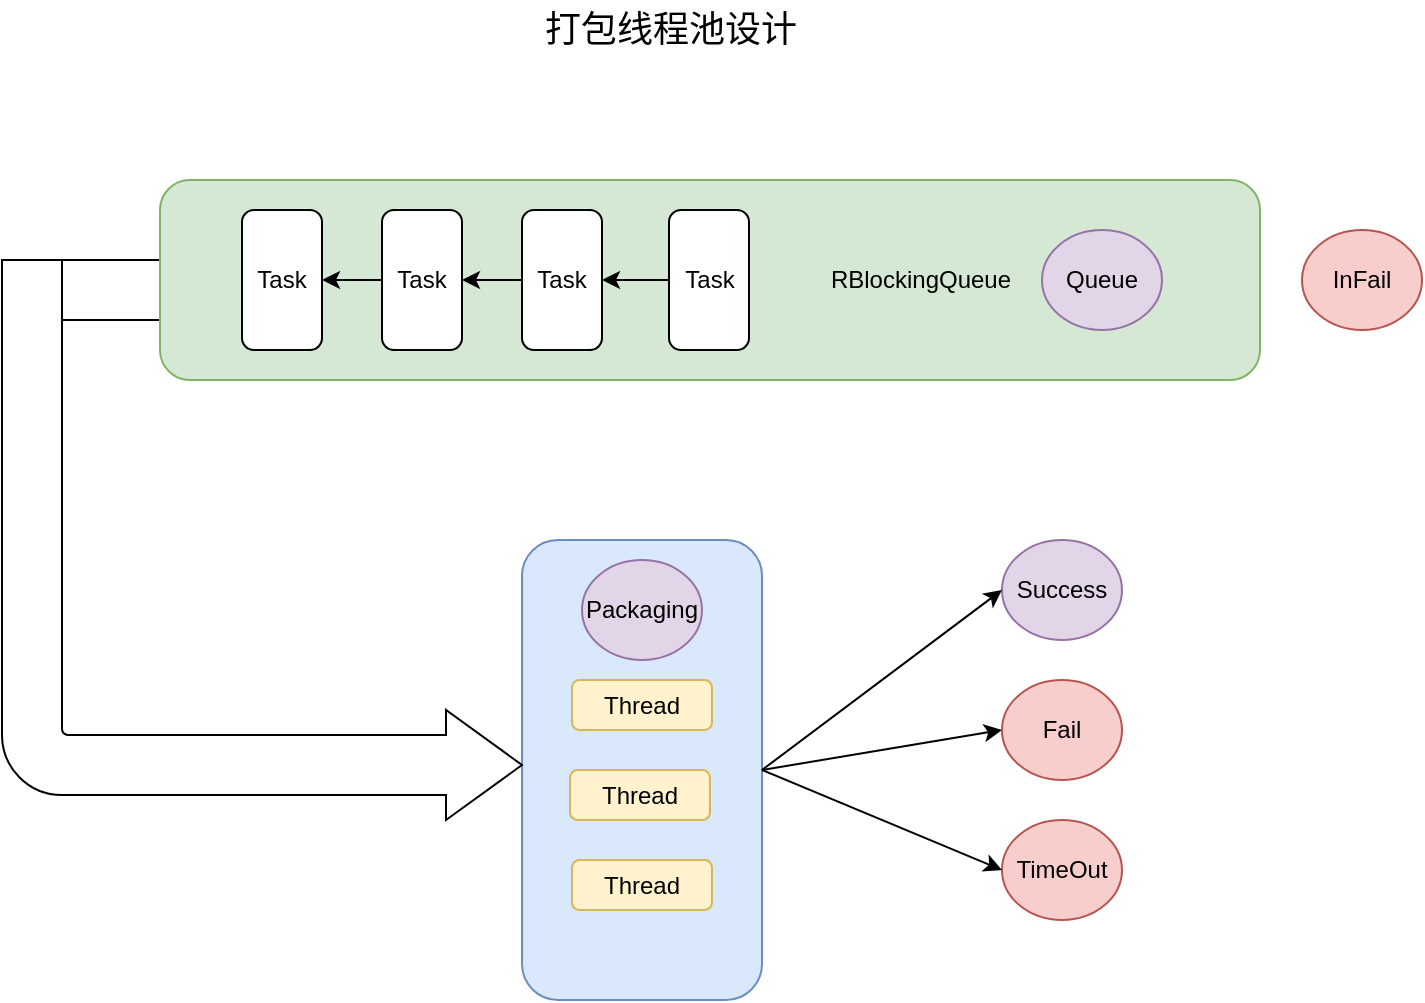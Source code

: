 <mxfile version="14.7.6" type="github" pages="3">
  <diagram id="WXttNHrkhx1nnGVsF4Nc" name="打包线程池设计">
    <mxGraphModel dx="1426" dy="946" grid="1" gridSize="10" guides="1" tooltips="1" connect="1" arrows="1" fold="1" page="1" pageScale="1" pageWidth="827" pageHeight="1169" math="0" shadow="0">
      <root>
        <mxCell id="0" />
        <mxCell id="1" parent="0" />
        <mxCell id="1fOs09JKboJRAiU0__4v-41" value="" style="shape=corner;whiteSpace=wrap;html=1;shadow=0;sketch=0;fillColor=#ffffff;gradientColor=none;dx=30;dy=30;" parent="1" vertex="1">
          <mxGeometry x="60" y="400" width="80" height="80" as="geometry" />
        </mxCell>
        <mxCell id="1fOs09JKboJRAiU0__4v-3" value="" style="rounded=1;whiteSpace=wrap;html=1;fillColor=#d5e8d4;strokeColor=#82b366;" parent="1" vertex="1">
          <mxGeometry x="139" y="360" width="550" height="100" as="geometry" />
        </mxCell>
        <mxCell id="1fOs09JKboJRAiU0__4v-8" value="RBlockingQueue" style="text;html=1;align=center;verticalAlign=middle;resizable=0;points=[];autosize=1;" parent="1" vertex="1">
          <mxGeometry x="464" y="400" width="110" height="20" as="geometry" />
        </mxCell>
        <mxCell id="1fOs09JKboJRAiU0__4v-10" value="Task" style="rounded=1;whiteSpace=wrap;html=1;" parent="1" vertex="1">
          <mxGeometry x="180" y="375" width="40" height="70" as="geometry" />
        </mxCell>
        <mxCell id="1fOs09JKboJRAiU0__4v-16" value="" style="edgeStyle=orthogonalEdgeStyle;rounded=0;orthogonalLoop=1;jettySize=auto;html=1;" parent="1" source="1fOs09JKboJRAiU0__4v-11" target="1fOs09JKboJRAiU0__4v-10" edge="1">
          <mxGeometry relative="1" as="geometry" />
        </mxCell>
        <mxCell id="1fOs09JKboJRAiU0__4v-11" value="Task" style="rounded=1;whiteSpace=wrap;html=1;" parent="1" vertex="1">
          <mxGeometry x="250" y="375" width="40" height="70" as="geometry" />
        </mxCell>
        <mxCell id="1fOs09JKboJRAiU0__4v-17" value="" style="edgeStyle=orthogonalEdgeStyle;rounded=0;orthogonalLoop=1;jettySize=auto;html=1;" parent="1" source="1fOs09JKboJRAiU0__4v-12" target="1fOs09JKboJRAiU0__4v-11" edge="1">
          <mxGeometry relative="1" as="geometry" />
        </mxCell>
        <mxCell id="1fOs09JKboJRAiU0__4v-12" value="Task" style="rounded=1;whiteSpace=wrap;html=1;" parent="1" vertex="1">
          <mxGeometry x="320" y="375" width="40" height="70" as="geometry" />
        </mxCell>
        <mxCell id="1fOs09JKboJRAiU0__4v-18" value="" style="edgeStyle=orthogonalEdgeStyle;rounded=0;orthogonalLoop=1;jettySize=auto;html=1;" parent="1" source="1fOs09JKboJRAiU0__4v-13" target="1fOs09JKboJRAiU0__4v-12" edge="1">
          <mxGeometry relative="1" as="geometry" />
        </mxCell>
        <mxCell id="1fOs09JKboJRAiU0__4v-13" value="Task" style="rounded=1;whiteSpace=wrap;html=1;" parent="1" vertex="1">
          <mxGeometry x="393.5" y="375" width="40" height="70" as="geometry" />
        </mxCell>
        <mxCell id="1fOs09JKboJRAiU0__4v-33" value="" style="rounded=1;whiteSpace=wrap;html=1;shadow=0;fillColor=#dae8fc;strokeColor=#6c8ebf;" parent="1" vertex="1">
          <mxGeometry x="320" y="540" width="120" height="230" as="geometry" />
        </mxCell>
        <mxCell id="1fOs09JKboJRAiU0__4v-38" value="" style="html=1;shadow=0;dashed=0;align=center;verticalAlign=middle;shape=mxgraph.arrows2.bendArrow;dy=15;dx=38;notch=0;arrowHead=55;rounded=1;sketch=0;fillColor=#ffffff;gradientColor=none;flipV=1;flipH=0;" parent="1" vertex="1">
          <mxGeometry x="60" y="400" width="260" height="280" as="geometry" />
        </mxCell>
        <mxCell id="oTEjtu3qGeO5vsxfW3SU-1" value="Thread" style="rounded=1;whiteSpace=wrap;html=1;fillColor=#fff2cc;strokeColor=#d6b656;" parent="1" vertex="1">
          <mxGeometry x="345" y="610" width="70" height="25" as="geometry" />
        </mxCell>
        <mxCell id="oTEjtu3qGeO5vsxfW3SU-2" value="Thread" style="rounded=1;whiteSpace=wrap;html=1;fillColor=#fff2cc;strokeColor=#d6b656;" parent="1" vertex="1">
          <mxGeometry x="344" y="655" width="70" height="25" as="geometry" />
        </mxCell>
        <mxCell id="oTEjtu3qGeO5vsxfW3SU-3" value="Thread" style="rounded=1;whiteSpace=wrap;html=1;fillColor=#fff2cc;strokeColor=#d6b656;" parent="1" vertex="1">
          <mxGeometry x="345" y="700" width="70" height="25" as="geometry" />
        </mxCell>
        <mxCell id="oTEjtu3qGeO5vsxfW3SU-9" value="Success" style="ellipse;whiteSpace=wrap;html=1;rounded=1;shadow=0;strokeColor=#9673a6;fillColor=#e1d5e7;" parent="1" vertex="1">
          <mxGeometry x="560" y="540" width="60" height="50" as="geometry" />
        </mxCell>
        <mxCell id="oTEjtu3qGeO5vsxfW3SU-11" value="Fail" style="ellipse;whiteSpace=wrap;html=1;rounded=1;shadow=0;strokeColor=#b85450;fillColor=#f8cecc;" parent="1" vertex="1">
          <mxGeometry x="560" y="610" width="60" height="50" as="geometry" />
        </mxCell>
        <mxCell id="oTEjtu3qGeO5vsxfW3SU-12" value="TimeOut" style="ellipse;whiteSpace=wrap;html=1;rounded=1;shadow=0;strokeColor=#b85450;fillColor=#f8cecc;" parent="1" vertex="1">
          <mxGeometry x="560" y="680" width="60" height="50" as="geometry" />
        </mxCell>
        <mxCell id="oTEjtu3qGeO5vsxfW3SU-14" value="" style="endArrow=classic;html=1;entryX=0;entryY=0.5;entryDx=0;entryDy=0;exitX=1;exitY=0.5;exitDx=0;exitDy=0;" parent="1" source="1fOs09JKboJRAiU0__4v-33" target="oTEjtu3qGeO5vsxfW3SU-9" edge="1">
          <mxGeometry width="50" height="50" relative="1" as="geometry">
            <mxPoint x="390" y="620" as="sourcePoint" />
            <mxPoint x="440" y="570" as="targetPoint" />
          </mxGeometry>
        </mxCell>
        <mxCell id="oTEjtu3qGeO5vsxfW3SU-15" value="" style="endArrow=classic;html=1;entryX=0;entryY=0.5;entryDx=0;entryDy=0;exitX=1;exitY=0.5;exitDx=0;exitDy=0;" parent="1" source="1fOs09JKboJRAiU0__4v-33" target="oTEjtu3qGeO5vsxfW3SU-11" edge="1">
          <mxGeometry width="50" height="50" relative="1" as="geometry">
            <mxPoint x="450" y="665" as="sourcePoint" />
            <mxPoint x="570" y="575" as="targetPoint" />
          </mxGeometry>
        </mxCell>
        <mxCell id="oTEjtu3qGeO5vsxfW3SU-16" value="" style="endArrow=classic;html=1;entryX=0;entryY=0.5;entryDx=0;entryDy=0;exitX=1;exitY=0.5;exitDx=0;exitDy=0;" parent="1" source="1fOs09JKboJRAiU0__4v-33" target="oTEjtu3qGeO5vsxfW3SU-12" edge="1">
          <mxGeometry width="50" height="50" relative="1" as="geometry">
            <mxPoint x="450" y="665" as="sourcePoint" />
            <mxPoint x="570" y="645" as="targetPoint" />
          </mxGeometry>
        </mxCell>
        <mxCell id="oTEjtu3qGeO5vsxfW3SU-17" value="Queue" style="ellipse;whiteSpace=wrap;html=1;rounded=1;shadow=0;fillColor=#e1d5e7;strokeColor=#9673a6;" parent="1" vertex="1">
          <mxGeometry x="580" y="385" width="60" height="50" as="geometry" />
        </mxCell>
        <mxCell id="oTEjtu3qGeO5vsxfW3SU-18" value="Packaging" style="ellipse;whiteSpace=wrap;html=1;rounded=1;shadow=0;strokeColor=#9673a6;fillColor=#e1d5e7;" parent="1" vertex="1">
          <mxGeometry x="350" y="550" width="60" height="50" as="geometry" />
        </mxCell>
        <mxCell id="-lydWnswOdqcU-i7Ikff-1" value="InFail" style="ellipse;whiteSpace=wrap;html=1;rounded=1;shadow=0;strokeColor=#b85450;fillColor=#f8cecc;" parent="1" vertex="1">
          <mxGeometry x="710" y="385" width="60" height="50" as="geometry" />
        </mxCell>
        <mxCell id="-lydWnswOdqcU-i7Ikff-2" value="打包线程池设计" style="text;html=1;align=center;verticalAlign=middle;resizable=0;points=[];autosize=1;fontSize=18;" parent="1" vertex="1">
          <mxGeometry x="324" y="270" width="140" height="30" as="geometry" />
        </mxCell>
      </root>
    </mxGraphModel>
  </diagram>
  <diagram id="mF2noojtXpy6e29aM6rl" name="推送限流器设计">
    <mxGraphModel dx="1426" dy="946" grid="1" gridSize="10" guides="1" tooltips="1" connect="1" arrows="1" fold="1" page="1" pageScale="1" pageWidth="827" pageHeight="1169" math="0" shadow="0">
      <root>
        <mxCell id="noBW3BPJyGOrNGgZPATn-0" />
        <mxCell id="noBW3BPJyGOrNGgZPATn-1" parent="noBW3BPJyGOrNGgZPATn-0" />
        <mxCell id="noBW3BPJyGOrNGgZPATn-2" value="极光推送" style="rounded=1;whiteSpace=wrap;html=1;" vertex="1" parent="noBW3BPJyGOrNGgZPATn-1">
          <mxGeometry x="90" y="170" width="110" height="40" as="geometry" />
        </mxCell>
        <mxCell id="noBW3BPJyGOrNGgZPATn-5" value="小米（手机厂商）" style="rounded=1;whiteSpace=wrap;html=1;" vertex="1" parent="noBW3BPJyGOrNGgZPATn-1">
          <mxGeometry x="90" y="230" width="110" height="40" as="geometry" />
        </mxCell>
        <mxCell id="noBW3BPJyGOrNGgZPATn-6" value="谷歌推送" style="rounded=1;whiteSpace=wrap;html=1;" vertex="1" parent="noBW3BPJyGOrNGgZPATn-1">
          <mxGeometry x="90" y="290" width="110" height="40" as="geometry" />
        </mxCell>
        <mxCell id="noBW3BPJyGOrNGgZPATn-9" value="推送平台" style="text;html=1;align=center;verticalAlign=middle;resizable=0;points=[];autosize=1;strokeColor=none;" vertex="1" parent="noBW3BPJyGOrNGgZPATn-1">
          <mxGeometry x="115" y="130" width="60" height="20" as="geometry" />
        </mxCell>
        <mxCell id="noBW3BPJyGOrNGgZPATn-10" value="推送注册" style="rounded=1;whiteSpace=wrap;html=1;" vertex="1" parent="noBW3BPJyGOrNGgZPATn-1">
          <mxGeometry x="270" y="170" width="120" height="60" as="geometry" />
        </mxCell>
        <mxCell id="noBW3BPJyGOrNGgZPATn-11" value="IM注册" style="rounded=1;whiteSpace=wrap;html=1;" vertex="1" parent="noBW3BPJyGOrNGgZPATn-1">
          <mxGeometry x="270" y="260" width="120" height="60" as="geometry" />
        </mxCell>
        <mxCell id="noBW3BPJyGOrNGgZPATn-12" value="极光" style="rounded=1;whiteSpace=wrap;html=1;" vertex="1" parent="noBW3BPJyGOrNGgZPATn-1">
          <mxGeometry x="450" y="190" width="110" height="40" as="geometry" />
        </mxCell>
        <mxCell id="noBW3BPJyGOrNGgZPATn-13" value="网易云信" style="rounded=1;whiteSpace=wrap;html=1;" vertex="1" parent="noBW3BPJyGOrNGgZPATn-1">
          <mxGeometry x="450" y="260" width="110" height="40" as="geometry" />
        </mxCell>
        <mxCell id="noBW3BPJyGOrNGgZPATn-14" value="iM" style="text;html=1;align=center;verticalAlign=middle;resizable=0;points=[];autosize=1;strokeColor=none;" vertex="1" parent="noBW3BPJyGOrNGgZPATn-1">
          <mxGeometry x="490" y="140" width="30" height="20" as="geometry" />
        </mxCell>
        <mxCell id="noBW3BPJyGOrNGgZPATn-22" value="公司系统10,000人，需要向全公司同事发起一次推送。首先进行消息分组，以平台纬度拆分任务，&lt;br&gt;每个任务包含任务所属平台，推送人的userIds集合，发送消息的MSGID，将拆好的任务提交给推送线程池" style="text;html=1;align=center;verticalAlign=middle;resizable=0;points=[];autosize=1;strokeColor=none;" vertex="1" parent="noBW3BPJyGOrNGgZPATn-1">
          <mxGeometry x="115" y="680" width="570" height="30" as="geometry" />
        </mxCell>
        <mxCell id="noBW3BPJyGOrNGgZPATn-23" value="case：" style="text;html=1;align=center;verticalAlign=middle;resizable=0;points=[];autosize=1;strokeColor=none;" vertex="1" parent="noBW3BPJyGOrNGgZPATn-1">
          <mxGeometry x="144" y="640" width="50" height="20" as="geometry" />
        </mxCell>
        <mxCell id="noBW3BPJyGOrNGgZPATn-24" value="推送线程的执行逻辑，" style="text;html=1;align=center;verticalAlign=middle;resizable=0;points=[];autosize=1;strokeColor=none;" vertex="1" parent="noBW3BPJyGOrNGgZPATn-1">
          <mxGeometry x="129" y="740" width="140" height="20" as="geometry" />
        </mxCell>
        <mxCell id="noBW3BPJyGOrNGgZPATn-25" value="并发控制：当同时发起多次次推送任务。存在多个线程同时去更新一个推送平台令牌，在更新令牌和更新时间戳时必须先持有redissonLock，&lt;br&gt;当拿不到锁的线程会被阻塞，执行推送任务的线程只有完成了所有的推送任务后才会释放锁。" style="text;html=1;align=center;verticalAlign=middle;resizable=0;points=[];autosize=1;strokeColor=none;" vertex="1" parent="noBW3BPJyGOrNGgZPATn-1">
          <mxGeometry x="49" y="800" width="760" height="30" as="geometry" />
        </mxCell>
        <mxCell id="3O3rerTZ8kzo9Is-pePC-2" value="配置中心&lt;br&gt;需配置每个平台的推送频率" style="rounded=1;whiteSpace=wrap;html=1;" vertex="1" parent="noBW3BPJyGOrNGgZPATn-1">
          <mxGeometry x="610" y="220" width="120" height="60" as="geometry" />
        </mxCell>
        <mxCell id="3O3rerTZ8kzo9Is-pePC-5" value="ElasticSearch" style="shape=cylinder;whiteSpace=wrap;html=1;boundedLbl=1;backgroundOutline=1;" vertex="1" parent="noBW3BPJyGOrNGgZPATn-1">
          <mxGeometry x="189" y="355" width="80" height="70" as="geometry" />
        </mxCell>
      </root>
    </mxGraphModel>
  </diagram>
  <diagram id="s3y1FwjERJmsMM4eQ8Iq" name="RateLimt">
    <mxGraphModel dx="1426" dy="946" grid="1" gridSize="10" guides="1" tooltips="1" connect="1" arrows="1" fold="1" page="1" pageScale="1" pageWidth="827" pageHeight="1169" math="0" shadow="0">
      <root>
        <mxCell id="PTnzoFIO5QJtyRfJcHKJ-0" />
        <mxCell id="PTnzoFIO5QJtyRfJcHKJ-1" parent="PTnzoFIO5QJtyRfJcHKJ-0" />
        <mxCell id="PTnzoFIO5QJtyRfJcHKJ-2" value="RateLimit&lt;br&gt;" style="text;html=1;align=center;verticalAlign=middle;resizable=0;points=[];autosize=1;strokeColor=none;" vertex="1" parent="PTnzoFIO5QJtyRfJcHKJ-1">
          <mxGeometry x="330" y="100" width="70" height="20" as="geometry" />
        </mxCell>
        <mxCell id="PTnzoFIO5QJtyRfJcHKJ-3" value="LocalRateLimit" style="text;html=1;align=center;verticalAlign=middle;resizable=0;points=[];autosize=1;strokeColor=none;" vertex="1" parent="PTnzoFIO5QJtyRfJcHKJ-1">
          <mxGeometry x="210" y="180" width="90" height="20" as="geometry" />
        </mxCell>
        <mxCell id="PTnzoFIO5QJtyRfJcHKJ-4" value="RedisRateLimit" style="text;html=1;align=center;verticalAlign=middle;resizable=0;points=[];autosize=1;strokeColor=none;" vertex="1" parent="PTnzoFIO5QJtyRfJcHKJ-1">
          <mxGeometry x="440" y="180" width="100" height="20" as="geometry" />
        </mxCell>
        <mxCell id="QLafy59QiIdwgcj-e4JT-0" value="redis" style="text;html=1;align=center;verticalAlign=middle;resizable=0;points=[];autosize=1;strokeColor=none;" vertex="1" parent="PTnzoFIO5QJtyRfJcHKJ-1">
          <mxGeometry x="364" y="320" width="40" height="20" as="geometry" />
        </mxCell>
        <mxCell id="QLafy59QiIdwgcj-e4JT-1" value="hips:push:paltform:roungCloud" style="text;html=1;align=center;verticalAlign=middle;resizable=0;points=[];autosize=1;strokeColor=none;" vertex="1" parent="PTnzoFIO5QJtyRfJcHKJ-1">
          <mxGeometry x="60" y="410" width="180" height="20" as="geometry" />
        </mxCell>
        <mxCell id="QLafy59QiIdwgcj-e4JT-2" value="hips:push:paltform:google" style="text;html=1;align=center;verticalAlign=middle;resizable=0;points=[];autosize=1;strokeColor=none;" vertex="1" parent="PTnzoFIO5QJtyRfJcHKJ-1">
          <mxGeometry x="70" y="460" width="150" height="20" as="geometry" />
        </mxCell>
        <mxCell id="QLafy59QiIdwgcj-e4JT-3" value="{&quot;ts&quot;:&quot;1624095116731&quot;,&quot;tokens&quot;:&quot;200&quot;}" style="text;html=1;align=center;verticalAlign=middle;resizable=0;points=[];autosize=1;strokeColor=none;" vertex="1" parent="PTnzoFIO5QJtyRfJcHKJ-1">
          <mxGeometry x="305" y="410" width="220" height="20" as="geometry" />
        </mxCell>
        <mxCell id="QLafy59QiIdwgcj-e4JT-4" value="{&quot;ts&quot;:&quot;1624095116731&quot;,&quot;tokens&quot;:&quot;200&quot;}" style="text;html=1;align=center;verticalAlign=middle;resizable=0;points=[];autosize=1;strokeColor=none;" vertex="1" parent="PTnzoFIO5QJtyRfJcHKJ-1">
          <mxGeometry x="305" y="460" width="220" height="20" as="geometry" />
        </mxCell>
        <mxCell id="QLafy59QiIdwgcj-e4JT-5" value="2*填充完桶的时间" style="text;html=1;align=center;verticalAlign=middle;resizable=0;points=[];autosize=1;strokeColor=none;" vertex="1" parent="PTnzoFIO5QJtyRfJcHKJ-1">
          <mxGeometry x="600" y="430" width="110" height="20" as="geometry" />
        </mxCell>
        <mxCell id="QLafy59QiIdwgcj-e4JT-6" value="ex" style="text;html=1;align=center;verticalAlign=middle;resizable=0;points=[];autosize=1;strokeColor=none;" vertex="1" parent="PTnzoFIO5QJtyRfJcHKJ-1">
          <mxGeometry x="620" y="380" width="30" height="20" as="geometry" />
        </mxCell>
        <mxCell id="QLafy59QiIdwgcj-e4JT-7" value="key" style="text;html=1;align=center;verticalAlign=middle;resizable=0;points=[];autosize=1;strokeColor=none;" vertex="1" parent="PTnzoFIO5QJtyRfJcHKJ-1">
          <mxGeometry x="125" y="380" width="30" height="20" as="geometry" />
        </mxCell>
        <mxCell id="QLafy59QiIdwgcj-e4JT-8" value="value" style="text;html=1;align=center;verticalAlign=middle;resizable=0;points=[];autosize=1;strokeColor=none;" vertex="1" parent="PTnzoFIO5QJtyRfJcHKJ-1">
          <mxGeometry x="380" y="380" width="40" height="20" as="geometry" />
        </mxCell>
        <mxCell id="QLafy59QiIdwgcj-e4JT-9" value="luna脚本" style="text;html=1;align=center;verticalAlign=middle;resizable=0;points=[];autosize=1;strokeColor=none;" vertex="1" parent="PTnzoFIO5QJtyRfJcHKJ-1">
          <mxGeometry x="330" y="530" width="60" height="20" as="geometry" />
        </mxCell>
        <mxCell id="QLafy59QiIdwgcj-e4JT-10" value="1.传入参数key[0]=推送平台的唯一性标识，args[0]=令牌桶的填充速率，args[1]=桶容量，args[2]=当前时间戳， args[3]=请求token数量" style="text;html=1;align=center;verticalAlign=middle;resizable=0;points=[];autosize=1;strokeColor=none;" vertex="1" parent="PTnzoFIO5QJtyRfJcHKJ-1">
          <mxGeometry x="60" y="585" width="730" height="20" as="geometry" />
        </mxCell>
        <mxCell id="QLafy59QiIdwgcj-e4JT-11" value="1.传入参数key[0]=推送平台的唯一性标识，args[0]=令牌桶的填充速率，args[1]=桶容量，args[2]=当前时间戳， args[3]=请求token数量" style="text;html=1;align=center;verticalAlign=middle;resizable=0;points=[];autosize=1;strokeColor=none;" vertex="1" parent="PTnzoFIO5QJtyRfJcHKJ-1">
          <mxGeometry x="60" y="630" width="730" height="20" as="geometry" />
        </mxCell>
      </root>
    </mxGraphModel>
  </diagram>
</mxfile>
